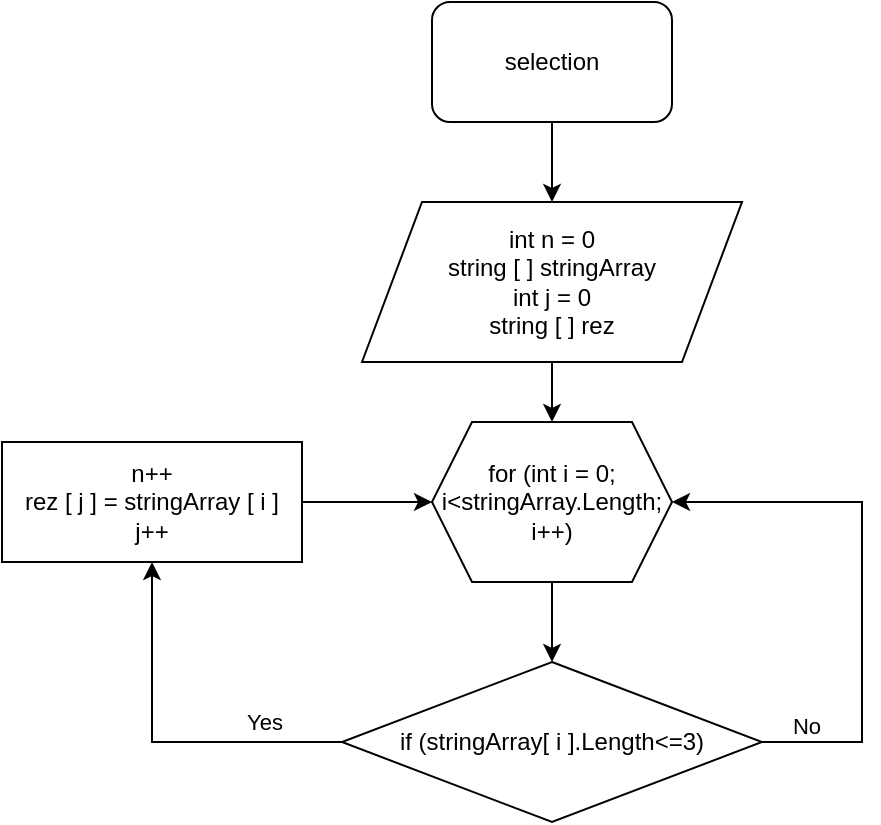 <mxfile version="21.6.5" type="device">
  <diagram name="Страница 1" id="pf44Tpq2JGXnkv6qA8E6">
    <mxGraphModel dx="782" dy="498" grid="1" gridSize="10" guides="1" tooltips="1" connect="1" arrows="1" fold="1" page="1" pageScale="1" pageWidth="827" pageHeight="1169" math="0" shadow="0">
      <root>
        <mxCell id="0" />
        <mxCell id="1" parent="0" />
        <mxCell id="rlj0wsjtCJiIXWOo7ut7-42" value="" style="edgeStyle=orthogonalEdgeStyle;rounded=0;orthogonalLoop=1;jettySize=auto;html=1;" parent="1" source="rlj0wsjtCJiIXWOo7ut7-1" target="rlj0wsjtCJiIXWOo7ut7-5" edge="1">
          <mxGeometry relative="1" as="geometry" />
        </mxCell>
        <mxCell id="rlj0wsjtCJiIXWOo7ut7-1" value="int n = 0&lt;br&gt;string [ ] stringArray&lt;br&gt;int j = 0&lt;br&gt;string [ ] rez" style="shape=parallelogram;perimeter=parallelogramPerimeter;whiteSpace=wrap;html=1;fixedSize=1;size=30;" parent="1" vertex="1">
          <mxGeometry x="290" y="160" width="190" height="80" as="geometry" />
        </mxCell>
        <mxCell id="rlj0wsjtCJiIXWOo7ut7-37" value="" style="edgeStyle=orthogonalEdgeStyle;rounded=0;orthogonalLoop=1;jettySize=auto;html=1;" parent="1" source="rlj0wsjtCJiIXWOo7ut7-3" target="rlj0wsjtCJiIXWOo7ut7-1" edge="1">
          <mxGeometry relative="1" as="geometry" />
        </mxCell>
        <mxCell id="rlj0wsjtCJiIXWOo7ut7-3" value="selection" style="rounded=1;whiteSpace=wrap;html=1;" parent="1" vertex="1">
          <mxGeometry x="325" y="60" width="120" height="60" as="geometry" />
        </mxCell>
        <mxCell id="rlj0wsjtCJiIXWOo7ut7-8" style="edgeStyle=orthogonalEdgeStyle;rounded=0;orthogonalLoop=1;jettySize=auto;html=1;exitX=0.5;exitY=1;exitDx=0;exitDy=0;entryX=0.5;entryY=0;entryDx=0;entryDy=0;" parent="1" source="rlj0wsjtCJiIXWOo7ut7-5" target="rlj0wsjtCJiIXWOo7ut7-7" edge="1">
          <mxGeometry relative="1" as="geometry" />
        </mxCell>
        <mxCell id="rlj0wsjtCJiIXWOo7ut7-5" value="for (int i = 0; i&amp;lt;stringArray.Length;&lt;br&gt;i++)" style="shape=hexagon;perimeter=hexagonPerimeter2;whiteSpace=wrap;html=1;fixedSize=1;" parent="1" vertex="1">
          <mxGeometry x="325" y="270" width="120" height="80" as="geometry" />
        </mxCell>
        <mxCell id="rlj0wsjtCJiIXWOo7ut7-16" style="edgeStyle=orthogonalEdgeStyle;rounded=0;orthogonalLoop=1;jettySize=auto;html=1;entryX=0.5;entryY=1;entryDx=0;entryDy=0;" parent="1" source="rlj0wsjtCJiIXWOo7ut7-7" target="rlj0wsjtCJiIXWOo7ut7-15" edge="1">
          <mxGeometry relative="1" as="geometry" />
        </mxCell>
        <mxCell id="rlj0wsjtCJiIXWOo7ut7-19" value="Yes" style="edgeLabel;html=1;align=center;verticalAlign=middle;resizable=0;points=[];" parent="rlj0wsjtCJiIXWOo7ut7-16" vertex="1" connectable="0">
          <mxGeometry x="-0.581" y="2" relative="1" as="geometry">
            <mxPoint y="-12" as="offset" />
          </mxGeometry>
        </mxCell>
        <mxCell id="rlj0wsjtCJiIXWOo7ut7-29" style="edgeStyle=orthogonalEdgeStyle;rounded=0;orthogonalLoop=1;jettySize=auto;html=1;entryX=1;entryY=0.5;entryDx=0;entryDy=0;" parent="1" source="rlj0wsjtCJiIXWOo7ut7-7" target="rlj0wsjtCJiIXWOo7ut7-5" edge="1">
          <mxGeometry relative="1" as="geometry">
            <mxPoint x="450" y="310" as="targetPoint" />
            <Array as="points">
              <mxPoint x="540" y="430" />
              <mxPoint x="540" y="310" />
            </Array>
          </mxGeometry>
        </mxCell>
        <mxCell id="rlj0wsjtCJiIXWOo7ut7-30" value="No" style="edgeLabel;html=1;align=center;verticalAlign=middle;resizable=0;points=[];" parent="rlj0wsjtCJiIXWOo7ut7-29" vertex="1" connectable="0">
          <mxGeometry x="-0.837" y="8" relative="1" as="geometry">
            <mxPoint as="offset" />
          </mxGeometry>
        </mxCell>
        <mxCell id="rlj0wsjtCJiIXWOo7ut7-7" value="if (stringArray[ i ].Length&amp;lt;=3)" style="rhombus;whiteSpace=wrap;html=1;" parent="1" vertex="1">
          <mxGeometry x="280" y="390" width="210" height="80" as="geometry" />
        </mxCell>
        <mxCell id="rlj0wsjtCJiIXWOo7ut7-17" style="edgeStyle=orthogonalEdgeStyle;rounded=0;orthogonalLoop=1;jettySize=auto;html=1;entryX=0;entryY=0.5;entryDx=0;entryDy=0;" parent="1" source="rlj0wsjtCJiIXWOo7ut7-15" target="rlj0wsjtCJiIXWOo7ut7-5" edge="1">
          <mxGeometry relative="1" as="geometry" />
        </mxCell>
        <mxCell id="rlj0wsjtCJiIXWOo7ut7-15" value="n++&lt;br&gt;rez [ j ] = stringArray [ i ]&lt;br&gt;j++" style="rounded=0;whiteSpace=wrap;html=1;" parent="1" vertex="1">
          <mxGeometry x="110" y="280" width="150" height="60" as="geometry" />
        </mxCell>
      </root>
    </mxGraphModel>
  </diagram>
</mxfile>
